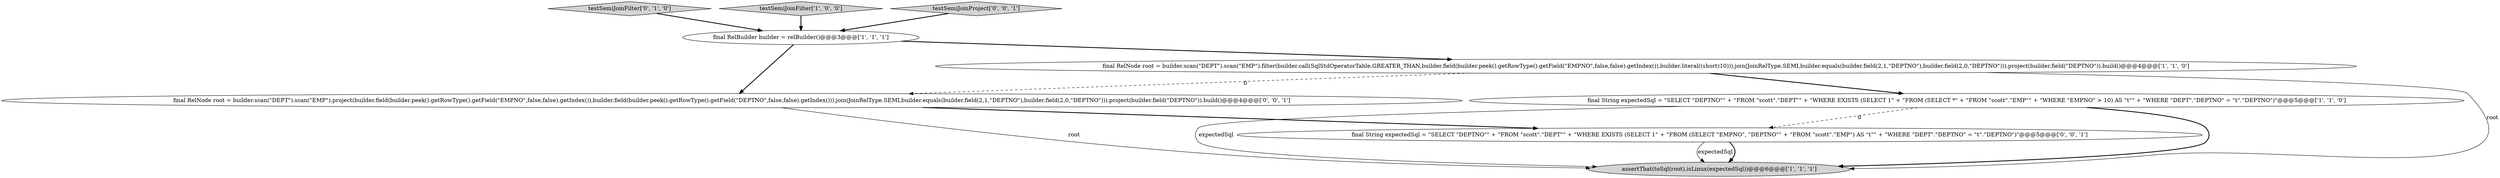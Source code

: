 digraph {
5 [style = filled, label = "testSemiJoinFilter['0', '1', '0']", fillcolor = lightgray, shape = diamond image = "AAA0AAABBB2BBB"];
1 [style = filled, label = "assertThat(toSql(root),isLinux(expectedSql))@@@6@@@['1', '1', '1']", fillcolor = lightgray, shape = ellipse image = "AAA0AAABBB1BBB"];
3 [style = filled, label = "testSemiJoinFilter['1', '0', '0']", fillcolor = lightgray, shape = diamond image = "AAA0AAABBB1BBB"];
6 [style = filled, label = "testSemiJoinProject['0', '0', '1']", fillcolor = lightgray, shape = diamond image = "AAA0AAABBB3BBB"];
8 [style = filled, label = "final RelNode root = builder.scan(\"DEPT\").scan(\"EMP\").project(builder.field(builder.peek().getRowType().getField(\"EMPNO\",false,false).getIndex()),builder.field(builder.peek().getRowType().getField(\"DEPTNO\",false,false).getIndex())).join(JoinRelType.SEMI,builder.equals(builder.field(2,1,\"DEPTNO\"),builder.field(2,0,\"DEPTNO\"))).project(builder.field(\"DEPTNO\")).build()@@@4@@@['0', '0', '1']", fillcolor = white, shape = ellipse image = "AAA0AAABBB3BBB"];
2 [style = filled, label = "final String expectedSql = \"SELECT \"DEPTNO\"\" + \"FROM \"scott\".\"DEPT\"\" + \"WHERE EXISTS (SELECT 1\" + \"FROM (SELECT *\" + \"FROM \"scott\".\"EMP\"\" + \"WHERE \"EMPNO\" > 10) AS \"t\"\" + \"WHERE \"DEPT\".\"DEPTNO\" = \"t\".\"DEPTNO\")\"@@@5@@@['1', '1', '0']", fillcolor = white, shape = ellipse image = "AAA0AAABBB1BBB"];
0 [style = filled, label = "final RelNode root = builder.scan(\"DEPT\").scan(\"EMP\").filter(builder.call(SqlStdOperatorTable.GREATER_THAN,builder.field(builder.peek().getRowType().getField(\"EMPNO\",false,false).getIndex()),builder.literal((short)10))).join(JoinRelType.SEMI,builder.equals(builder.field(2,1,\"DEPTNO\"),builder.field(2,0,\"DEPTNO\"))).project(builder.field(\"DEPTNO\")).build()@@@4@@@['1', '1', '0']", fillcolor = white, shape = ellipse image = "AAA0AAABBB1BBB"];
7 [style = filled, label = "final String expectedSql = \"SELECT \"DEPTNO\"\" + \"FROM \"scott\".\"DEPT\"\" + \"WHERE EXISTS (SELECT 1\" + \"FROM (SELECT \"EMPNO\", \"DEPTNO\"\" + \"FROM \"scott\".\"EMP\") AS \"t\"\" + \"WHERE \"DEPT\".\"DEPTNO\" = \"t\".\"DEPTNO\")\"@@@5@@@['0', '0', '1']", fillcolor = white, shape = ellipse image = "AAA0AAABBB3BBB"];
4 [style = filled, label = "final RelBuilder builder = relBuilder()@@@3@@@['1', '1', '1']", fillcolor = white, shape = ellipse image = "AAA0AAABBB1BBB"];
4->8 [style = bold, label=""];
6->4 [style = bold, label=""];
0->8 [style = dashed, label="0"];
7->1 [style = bold, label=""];
8->1 [style = solid, label="root"];
7->1 [style = solid, label="expectedSql"];
2->7 [style = dashed, label="0"];
3->4 [style = bold, label=""];
2->1 [style = bold, label=""];
2->1 [style = solid, label="expectedSql"];
5->4 [style = bold, label=""];
8->7 [style = bold, label=""];
4->0 [style = bold, label=""];
0->2 [style = bold, label=""];
0->1 [style = solid, label="root"];
}
